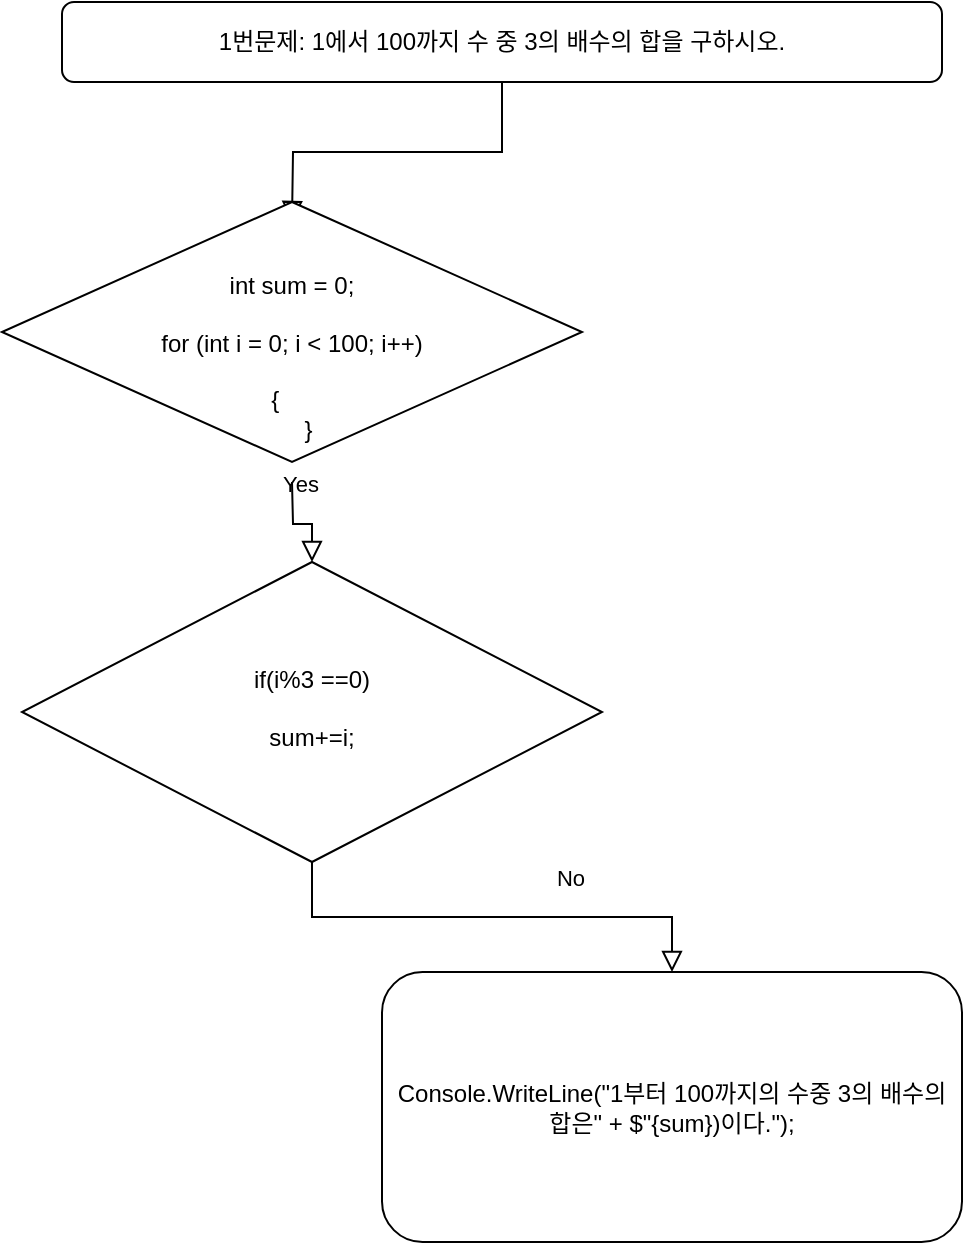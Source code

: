 <mxfile version="14.1.1" type="github">
  <diagram id="C5RBs43oDa-KdzZeNtuy" name="Page-1">
    <mxGraphModel dx="1422" dy="762" grid="1" gridSize="10" guides="1" tooltips="1" connect="1" arrows="1" fold="1" page="1" pageScale="1" pageWidth="827" pageHeight="1169" math="0" shadow="0">
      <root>
        <mxCell id="WIyWlLk6GJQsqaUBKTNV-0" />
        <mxCell id="WIyWlLk6GJQsqaUBKTNV-1" parent="WIyWlLk6GJQsqaUBKTNV-0" />
        <mxCell id="WIyWlLk6GJQsqaUBKTNV-2" value="" style="rounded=0;html=1;jettySize=auto;orthogonalLoop=1;fontSize=11;endArrow=block;endFill=0;endSize=8;strokeWidth=1;shadow=0;labelBackgroundColor=none;edgeStyle=orthogonalEdgeStyle;" parent="WIyWlLk6GJQsqaUBKTNV-1" source="WIyWlLk6GJQsqaUBKTNV-3" edge="1">
          <mxGeometry relative="1" as="geometry">
            <mxPoint x="275" y="190" as="targetPoint" />
          </mxGeometry>
        </mxCell>
        <mxCell id="WIyWlLk6GJQsqaUBKTNV-3" value="1번문제: 1에서 100까지 수 중 3의 배수의 합을 구하시오." style="rounded=1;whiteSpace=wrap;html=1;fontSize=12;glass=0;strokeWidth=1;shadow=0;" parent="WIyWlLk6GJQsqaUBKTNV-1" vertex="1">
          <mxGeometry x="160" y="80" width="440" height="40" as="geometry" />
        </mxCell>
        <mxCell id="WIyWlLk6GJQsqaUBKTNV-4" value="Yes" style="rounded=0;html=1;jettySize=auto;orthogonalLoop=1;fontSize=11;endArrow=block;endFill=0;endSize=8;strokeWidth=1;shadow=0;labelBackgroundColor=none;edgeStyle=orthogonalEdgeStyle;" parent="WIyWlLk6GJQsqaUBKTNV-1" target="WIyWlLk6GJQsqaUBKTNV-10" edge="1">
          <mxGeometry y="20" relative="1" as="geometry">
            <mxPoint as="offset" />
            <mxPoint x="275" y="320" as="sourcePoint" />
          </mxGeometry>
        </mxCell>
        <mxCell id="WIyWlLk6GJQsqaUBKTNV-8" value="No" style="rounded=0;html=1;jettySize=auto;orthogonalLoop=1;fontSize=11;endArrow=block;endFill=0;endSize=8;strokeWidth=1;shadow=0;labelBackgroundColor=none;edgeStyle=orthogonalEdgeStyle;" parent="WIyWlLk6GJQsqaUBKTNV-1" source="WIyWlLk6GJQsqaUBKTNV-10" target="WIyWlLk6GJQsqaUBKTNV-11" edge="1">
          <mxGeometry x="0.333" y="20" relative="1" as="geometry">
            <mxPoint as="offset" />
          </mxGeometry>
        </mxCell>
        <mxCell id="WIyWlLk6GJQsqaUBKTNV-10" value="if(i%3 ==0)&lt;br&gt;&lt;br&gt;sum+=i;" style="rhombus;whiteSpace=wrap;html=1;shadow=0;fontFamily=Helvetica;fontSize=12;align=center;strokeWidth=1;spacing=6;spacingTop=-4;" parent="WIyWlLk6GJQsqaUBKTNV-1" vertex="1">
          <mxGeometry x="140" y="360" width="290" height="150" as="geometry" />
        </mxCell>
        <mxCell id="WIyWlLk6GJQsqaUBKTNV-11" value="&lt;span style=&quot;font-family: , &amp;#34;dotum&amp;#34; , &amp;#34;helvetica&amp;#34; , &amp;#34;apple sd gothic neo&amp;#34; , sans-serif&quot;&gt;Console.WriteLine(&quot;1부터 100까지의 수중 3의 배수의 합은&quot; + $&quot;{sum})이다.&quot;);&lt;/span&gt;" style="rounded=1;whiteSpace=wrap;html=1;fontSize=12;glass=0;strokeWidth=1;shadow=0;" parent="WIyWlLk6GJQsqaUBKTNV-1" vertex="1">
          <mxGeometry x="320" y="565" width="290" height="135" as="geometry" />
        </mxCell>
        <mxCell id="NshCrMPB0RAvrd8qq1Ft-0" value="&lt;span style=&quot;font-family: , &amp;#34;dotum&amp;#34; , &amp;#34;helvetica&amp;#34; , &amp;#34;apple sd gothic neo&amp;#34; , sans-serif&quot;&gt;&lt;br&gt;&lt;br&gt;int sum = 0;&lt;/span&gt;&lt;br style=&quot;font-family: , &amp;#34;dotum&amp;#34; , &amp;#34;helvetica&amp;#34; , &amp;#34;apple sd gothic neo&amp;#34; , sans-serif&quot;&gt;&lt;div&gt;&lt;span style=&quot;font-family: , &amp;#34;dotum&amp;#34; , &amp;#34;helvetica&amp;#34; , &amp;#34;apple sd gothic neo&amp;#34; , sans-serif&quot;&gt;&amp;nbsp; &amp;nbsp; &amp;nbsp; &amp;nbsp; &amp;nbsp; &amp;nbsp;&amp;nbsp;&lt;/span&gt;&lt;/div&gt;&lt;div&gt;&lt;span style=&quot;font-family: , &amp;#34;dotum&amp;#34; , &amp;#34;helvetica&amp;#34; , &amp;#34;apple sd gothic neo&amp;#34; , sans-serif&quot;&gt;for (int i = 0; i &amp;lt; 100; i++)&lt;/span&gt;&lt;/div&gt;&lt;span style=&quot;font-family: , &amp;#34;dotum&amp;#34; , &amp;#34;helvetica&amp;#34; , &amp;#34;apple sd gothic neo&amp;#34; , sans-serif&quot;&gt;&amp;nbsp;&amp;nbsp;&amp;nbsp;&amp;nbsp;&amp;nbsp;&amp;nbsp;&amp;nbsp;&amp;nbsp;&amp;nbsp;&amp;nbsp;&amp;nbsp; &lt;br&gt;&lt;/span&gt;&lt;span style=&quot;font-family: , &amp;#34;dotum&amp;#34; , &amp;#34;helvetica&amp;#34; , &amp;#34;apple sd gothic neo&amp;#34; , sans-serif&quot;&gt;{&amp;nbsp; &amp;nbsp; &amp;nbsp;&lt;/span&gt;&lt;br style=&quot;font-family: , &amp;#34;dotum&amp;#34; , &amp;#34;helvetica&amp;#34; , &amp;#34;apple sd gothic neo&amp;#34; , sans-serif&quot;&gt;&lt;span style=&quot;font-family: , &amp;#34;dotum&amp;#34; , &amp;#34;helvetica&amp;#34; , &amp;#34;apple sd gothic neo&amp;#34; , sans-serif&quot;&gt;&amp;nbsp; &amp;nbsp; &amp;nbsp;}&lt;/span&gt;" style="rhombus;whiteSpace=wrap;html=1;shadow=0;fontFamily=Helvetica;fontSize=12;align=center;strokeWidth=1;spacing=6;spacingTop=-4;" vertex="1" parent="WIyWlLk6GJQsqaUBKTNV-1">
          <mxGeometry x="130" y="180" width="290" height="130" as="geometry" />
        </mxCell>
      </root>
    </mxGraphModel>
  </diagram>
</mxfile>
